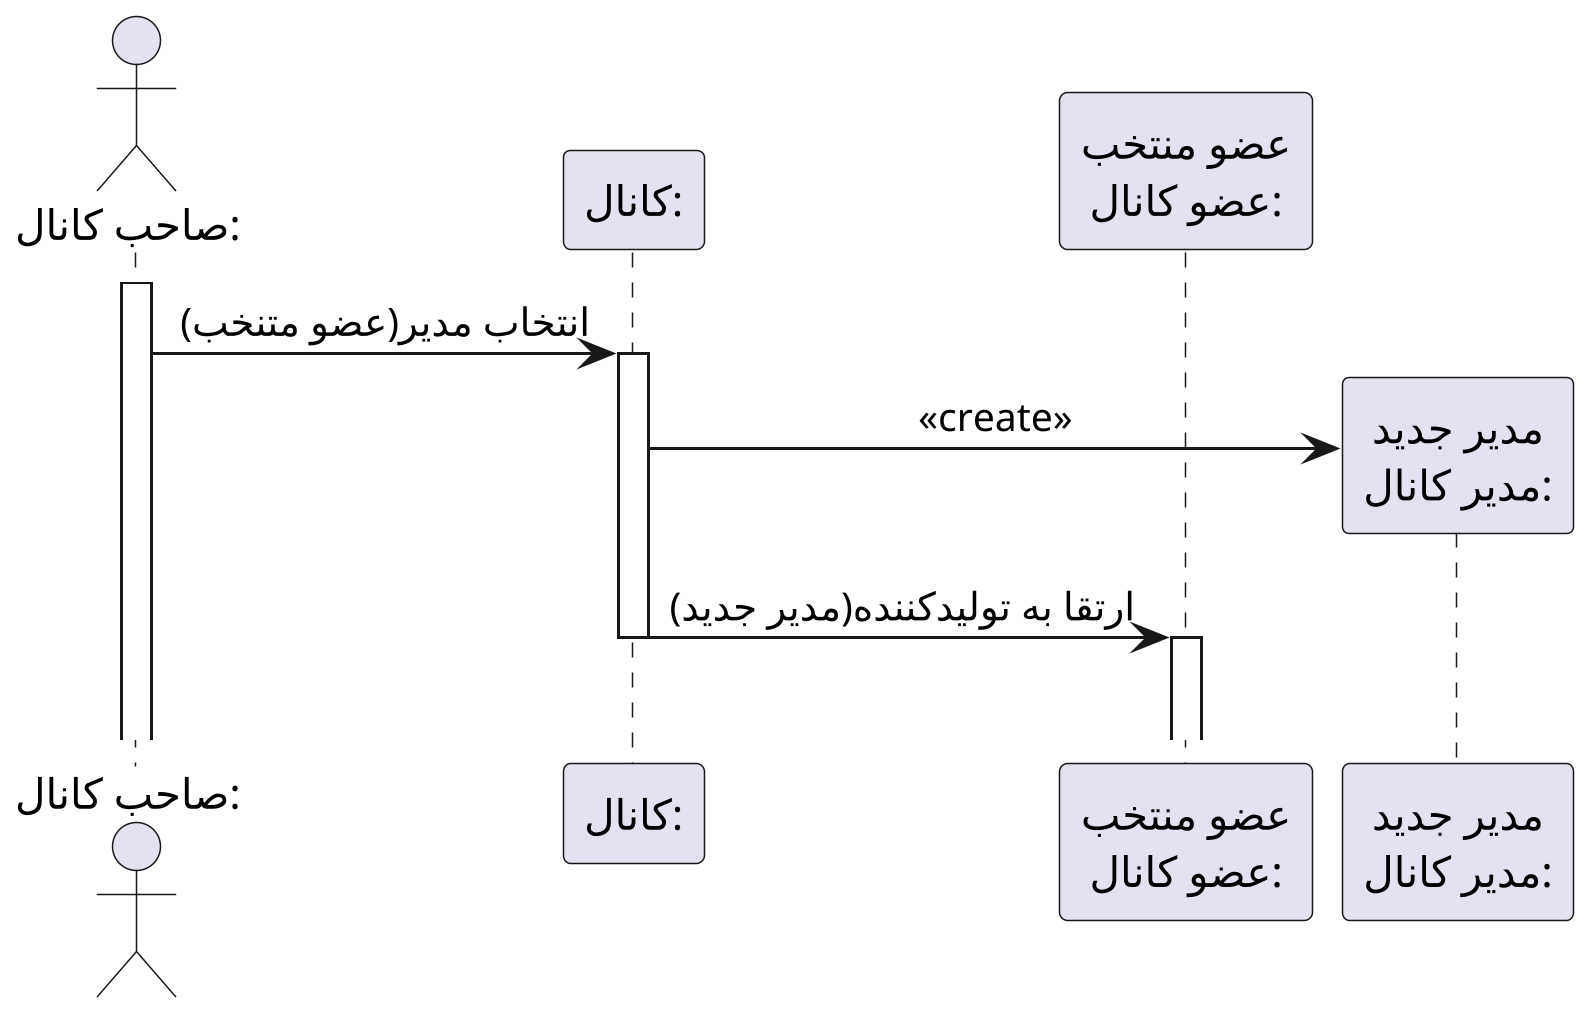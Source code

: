 @startuml choose_manager


scale 3
skinparam DefaultFontName Vazir
skinparam DefaultTextAlignment center


actor ":صاحب کانال" as owner
participant ":کانال" as chanel
participant "عضو منتخب\n:عضو کانال" as member
participant "مدیر جدید\n:مدیر کانال" as manager

activate owner
owner -> chanel : انتخاب مدیر(عضو متنخب)
activate chanel
chanel -> manager ** : «create»
chanel -> member : ارتقا به تولیدکننده(مدیر جدید)
deactivate chanel
activate member
deactivate member
|||


@enduml